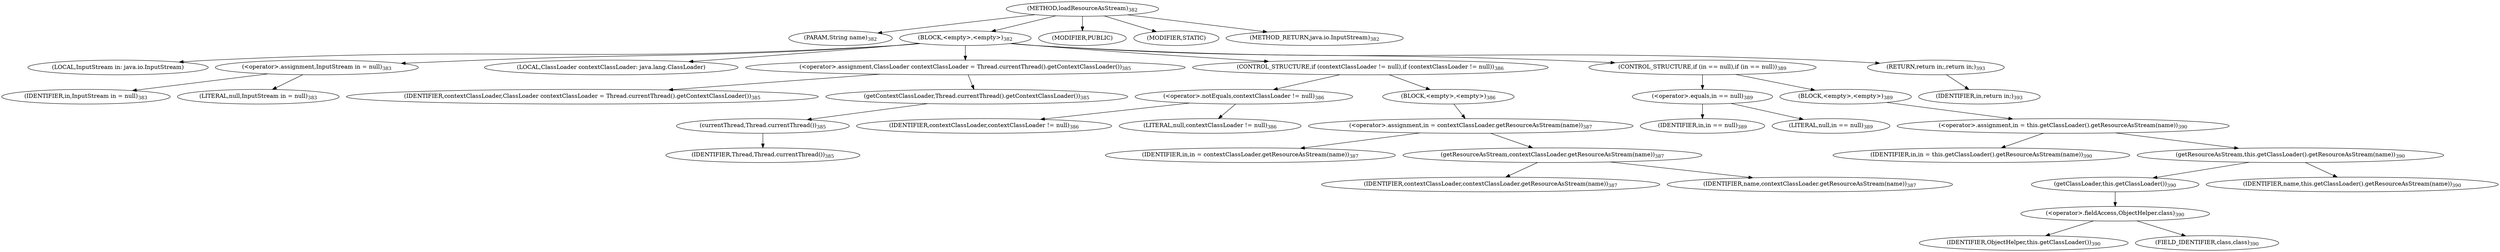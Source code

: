 digraph "loadResourceAsStream" {  
"818" [label = <(METHOD,loadResourceAsStream)<SUB>382</SUB>> ]
"819" [label = <(PARAM,String name)<SUB>382</SUB>> ]
"820" [label = <(BLOCK,&lt;empty&gt;,&lt;empty&gt;)<SUB>382</SUB>> ]
"821" [label = <(LOCAL,InputStream in: java.io.InputStream)> ]
"822" [label = <(&lt;operator&gt;.assignment,InputStream in = null)<SUB>383</SUB>> ]
"823" [label = <(IDENTIFIER,in,InputStream in = null)<SUB>383</SUB>> ]
"824" [label = <(LITERAL,null,InputStream in = null)<SUB>383</SUB>> ]
"825" [label = <(LOCAL,ClassLoader contextClassLoader: java.lang.ClassLoader)> ]
"826" [label = <(&lt;operator&gt;.assignment,ClassLoader contextClassLoader = Thread.currentThread().getContextClassLoader())<SUB>385</SUB>> ]
"827" [label = <(IDENTIFIER,contextClassLoader,ClassLoader contextClassLoader = Thread.currentThread().getContextClassLoader())<SUB>385</SUB>> ]
"828" [label = <(getContextClassLoader,Thread.currentThread().getContextClassLoader())<SUB>385</SUB>> ]
"829" [label = <(currentThread,Thread.currentThread())<SUB>385</SUB>> ]
"830" [label = <(IDENTIFIER,Thread,Thread.currentThread())<SUB>385</SUB>> ]
"831" [label = <(CONTROL_STRUCTURE,if (contextClassLoader != null),if (contextClassLoader != null))<SUB>386</SUB>> ]
"832" [label = <(&lt;operator&gt;.notEquals,contextClassLoader != null)<SUB>386</SUB>> ]
"833" [label = <(IDENTIFIER,contextClassLoader,contextClassLoader != null)<SUB>386</SUB>> ]
"834" [label = <(LITERAL,null,contextClassLoader != null)<SUB>386</SUB>> ]
"835" [label = <(BLOCK,&lt;empty&gt;,&lt;empty&gt;)<SUB>386</SUB>> ]
"836" [label = <(&lt;operator&gt;.assignment,in = contextClassLoader.getResourceAsStream(name))<SUB>387</SUB>> ]
"837" [label = <(IDENTIFIER,in,in = contextClassLoader.getResourceAsStream(name))<SUB>387</SUB>> ]
"838" [label = <(getResourceAsStream,contextClassLoader.getResourceAsStream(name))<SUB>387</SUB>> ]
"839" [label = <(IDENTIFIER,contextClassLoader,contextClassLoader.getResourceAsStream(name))<SUB>387</SUB>> ]
"840" [label = <(IDENTIFIER,name,contextClassLoader.getResourceAsStream(name))<SUB>387</SUB>> ]
"841" [label = <(CONTROL_STRUCTURE,if (in == null),if (in == null))<SUB>389</SUB>> ]
"842" [label = <(&lt;operator&gt;.equals,in == null)<SUB>389</SUB>> ]
"843" [label = <(IDENTIFIER,in,in == null)<SUB>389</SUB>> ]
"844" [label = <(LITERAL,null,in == null)<SUB>389</SUB>> ]
"845" [label = <(BLOCK,&lt;empty&gt;,&lt;empty&gt;)<SUB>389</SUB>> ]
"846" [label = <(&lt;operator&gt;.assignment,in = this.getClassLoader().getResourceAsStream(name))<SUB>390</SUB>> ]
"847" [label = <(IDENTIFIER,in,in = this.getClassLoader().getResourceAsStream(name))<SUB>390</SUB>> ]
"848" [label = <(getResourceAsStream,this.getClassLoader().getResourceAsStream(name))<SUB>390</SUB>> ]
"849" [label = <(getClassLoader,this.getClassLoader())<SUB>390</SUB>> ]
"850" [label = <(&lt;operator&gt;.fieldAccess,ObjectHelper.class)<SUB>390</SUB>> ]
"851" [label = <(IDENTIFIER,ObjectHelper,this.getClassLoader())<SUB>390</SUB>> ]
"852" [label = <(FIELD_IDENTIFIER,class,class)<SUB>390</SUB>> ]
"853" [label = <(IDENTIFIER,name,this.getClassLoader().getResourceAsStream(name))<SUB>390</SUB>> ]
"854" [label = <(RETURN,return in;,return in;)<SUB>393</SUB>> ]
"855" [label = <(IDENTIFIER,in,return in;)<SUB>393</SUB>> ]
"856" [label = <(MODIFIER,PUBLIC)> ]
"857" [label = <(MODIFIER,STATIC)> ]
"858" [label = <(METHOD_RETURN,java.io.InputStream)<SUB>382</SUB>> ]
  "818" -> "819" 
  "818" -> "820" 
  "818" -> "856" 
  "818" -> "857" 
  "818" -> "858" 
  "820" -> "821" 
  "820" -> "822" 
  "820" -> "825" 
  "820" -> "826" 
  "820" -> "831" 
  "820" -> "841" 
  "820" -> "854" 
  "822" -> "823" 
  "822" -> "824" 
  "826" -> "827" 
  "826" -> "828" 
  "828" -> "829" 
  "829" -> "830" 
  "831" -> "832" 
  "831" -> "835" 
  "832" -> "833" 
  "832" -> "834" 
  "835" -> "836" 
  "836" -> "837" 
  "836" -> "838" 
  "838" -> "839" 
  "838" -> "840" 
  "841" -> "842" 
  "841" -> "845" 
  "842" -> "843" 
  "842" -> "844" 
  "845" -> "846" 
  "846" -> "847" 
  "846" -> "848" 
  "848" -> "849" 
  "848" -> "853" 
  "849" -> "850" 
  "850" -> "851" 
  "850" -> "852" 
  "854" -> "855" 
}
